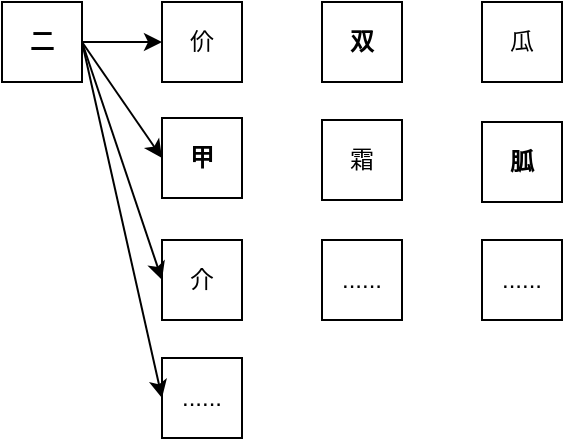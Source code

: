 <mxfile version="24.7.16">
  <diagram name="第 1 页" id="saQ4l6gwrfw8ZkC3gz2z">
    <mxGraphModel dx="794" dy="553" grid="1" gridSize="10" guides="1" tooltips="1" connect="1" arrows="1" fold="1" page="1" pageScale="1" pageWidth="1169" pageHeight="827" math="0" shadow="0">
      <root>
        <mxCell id="0" />
        <mxCell id="1" parent="0" />
        <mxCell id="DB2N2tVpHqEbX4s-BZQU-6" style="edgeStyle=orthogonalEdgeStyle;rounded=0;orthogonalLoop=1;jettySize=auto;html=1;exitX=1;exitY=0.5;exitDx=0;exitDy=0;entryX=0;entryY=0.5;entryDx=0;entryDy=0;" edge="1" parent="1" source="DB2N2tVpHqEbX4s-BZQU-2" target="DB2N2tVpHqEbX4s-BZQU-3">
          <mxGeometry relative="1" as="geometry" />
        </mxCell>
        <mxCell id="DB2N2tVpHqEbX4s-BZQU-9" style="rounded=0;orthogonalLoop=1;jettySize=auto;html=1;exitX=1;exitY=0.5;exitDx=0;exitDy=0;entryX=0;entryY=0.5;entryDx=0;entryDy=0;" edge="1" parent="1" source="DB2N2tVpHqEbX4s-BZQU-2" target="DB2N2tVpHqEbX4s-BZQU-7">
          <mxGeometry relative="1" as="geometry" />
        </mxCell>
        <mxCell id="DB2N2tVpHqEbX4s-BZQU-11" style="rounded=0;orthogonalLoop=1;jettySize=auto;html=1;exitX=1;exitY=0.5;exitDx=0;exitDy=0;entryX=0;entryY=0.5;entryDx=0;entryDy=0;" edge="1" parent="1" source="DB2N2tVpHqEbX4s-BZQU-2" target="DB2N2tVpHqEbX4s-BZQU-8">
          <mxGeometry relative="1" as="geometry" />
        </mxCell>
        <mxCell id="DB2N2tVpHqEbX4s-BZQU-12" style="rounded=0;orthogonalLoop=1;jettySize=auto;html=1;exitX=1;exitY=0.5;exitDx=0;exitDy=0;entryX=0;entryY=0.5;entryDx=0;entryDy=0;" edge="1" parent="1" source="DB2N2tVpHqEbX4s-BZQU-2" target="DB2N2tVpHqEbX4s-BZQU-10">
          <mxGeometry relative="1" as="geometry" />
        </mxCell>
        <mxCell id="DB2N2tVpHqEbX4s-BZQU-2" value="&lt;b&gt;二&lt;/b&gt;" style="text;html=1;align=center;verticalAlign=middle;whiteSpace=wrap;rounded=0;strokeColor=default;" vertex="1" parent="1">
          <mxGeometry x="240" y="200" width="40" height="40" as="geometry" />
        </mxCell>
        <mxCell id="DB2N2tVpHqEbX4s-BZQU-3" value="价" style="text;html=1;align=center;verticalAlign=middle;whiteSpace=wrap;rounded=0;strokeColor=default;" vertex="1" parent="1">
          <mxGeometry x="320" y="200" width="40" height="40" as="geometry" />
        </mxCell>
        <mxCell id="DB2N2tVpHqEbX4s-BZQU-4" value="&lt;b&gt;双&lt;/b&gt;" style="text;html=1;align=center;verticalAlign=middle;whiteSpace=wrap;rounded=0;strokeColor=default;" vertex="1" parent="1">
          <mxGeometry x="400" y="200" width="40" height="40" as="geometry" />
        </mxCell>
        <mxCell id="DB2N2tVpHqEbX4s-BZQU-5" value="瓜" style="text;html=1;align=center;verticalAlign=middle;whiteSpace=wrap;rounded=0;strokeColor=default;" vertex="1" parent="1">
          <mxGeometry x="480" y="200" width="40" height="40" as="geometry" />
        </mxCell>
        <mxCell id="DB2N2tVpHqEbX4s-BZQU-7" value="&lt;b&gt;甲&lt;/b&gt;" style="text;html=1;align=center;verticalAlign=middle;whiteSpace=wrap;rounded=0;strokeColor=default;" vertex="1" parent="1">
          <mxGeometry x="320" y="258" width="40" height="40" as="geometry" />
        </mxCell>
        <mxCell id="DB2N2tVpHqEbX4s-BZQU-8" value="介" style="text;html=1;align=center;verticalAlign=middle;whiteSpace=wrap;rounded=0;strokeColor=default;" vertex="1" parent="1">
          <mxGeometry x="320" y="319" width="40" height="40" as="geometry" />
        </mxCell>
        <mxCell id="DB2N2tVpHqEbX4s-BZQU-10" value="......" style="text;html=1;align=center;verticalAlign=middle;whiteSpace=wrap;rounded=0;strokeColor=default;" vertex="1" parent="1">
          <mxGeometry x="320" y="378" width="40" height="40" as="geometry" />
        </mxCell>
        <mxCell id="DB2N2tVpHqEbX4s-BZQU-13" value="霜" style="text;html=1;align=center;verticalAlign=middle;whiteSpace=wrap;rounded=0;strokeColor=default;" vertex="1" parent="1">
          <mxGeometry x="400" y="259" width="40" height="40" as="geometry" />
        </mxCell>
        <mxCell id="DB2N2tVpHqEbX4s-BZQU-14" value="&lt;b&gt;胍&lt;/b&gt;" style="text;html=1;align=center;verticalAlign=middle;whiteSpace=wrap;rounded=0;strokeColor=default;" vertex="1" parent="1">
          <mxGeometry x="480" y="260" width="40" height="40" as="geometry" />
        </mxCell>
        <mxCell id="DB2N2tVpHqEbX4s-BZQU-15" value="......" style="text;html=1;align=center;verticalAlign=middle;whiteSpace=wrap;rounded=0;strokeColor=default;" vertex="1" parent="1">
          <mxGeometry x="400" y="319" width="40" height="40" as="geometry" />
        </mxCell>
        <mxCell id="DB2N2tVpHqEbX4s-BZQU-16" value="......" style="text;html=1;align=center;verticalAlign=middle;whiteSpace=wrap;rounded=0;strokeColor=default;" vertex="1" parent="1">
          <mxGeometry x="480" y="319" width="40" height="40" as="geometry" />
        </mxCell>
      </root>
    </mxGraphModel>
  </diagram>
</mxfile>
